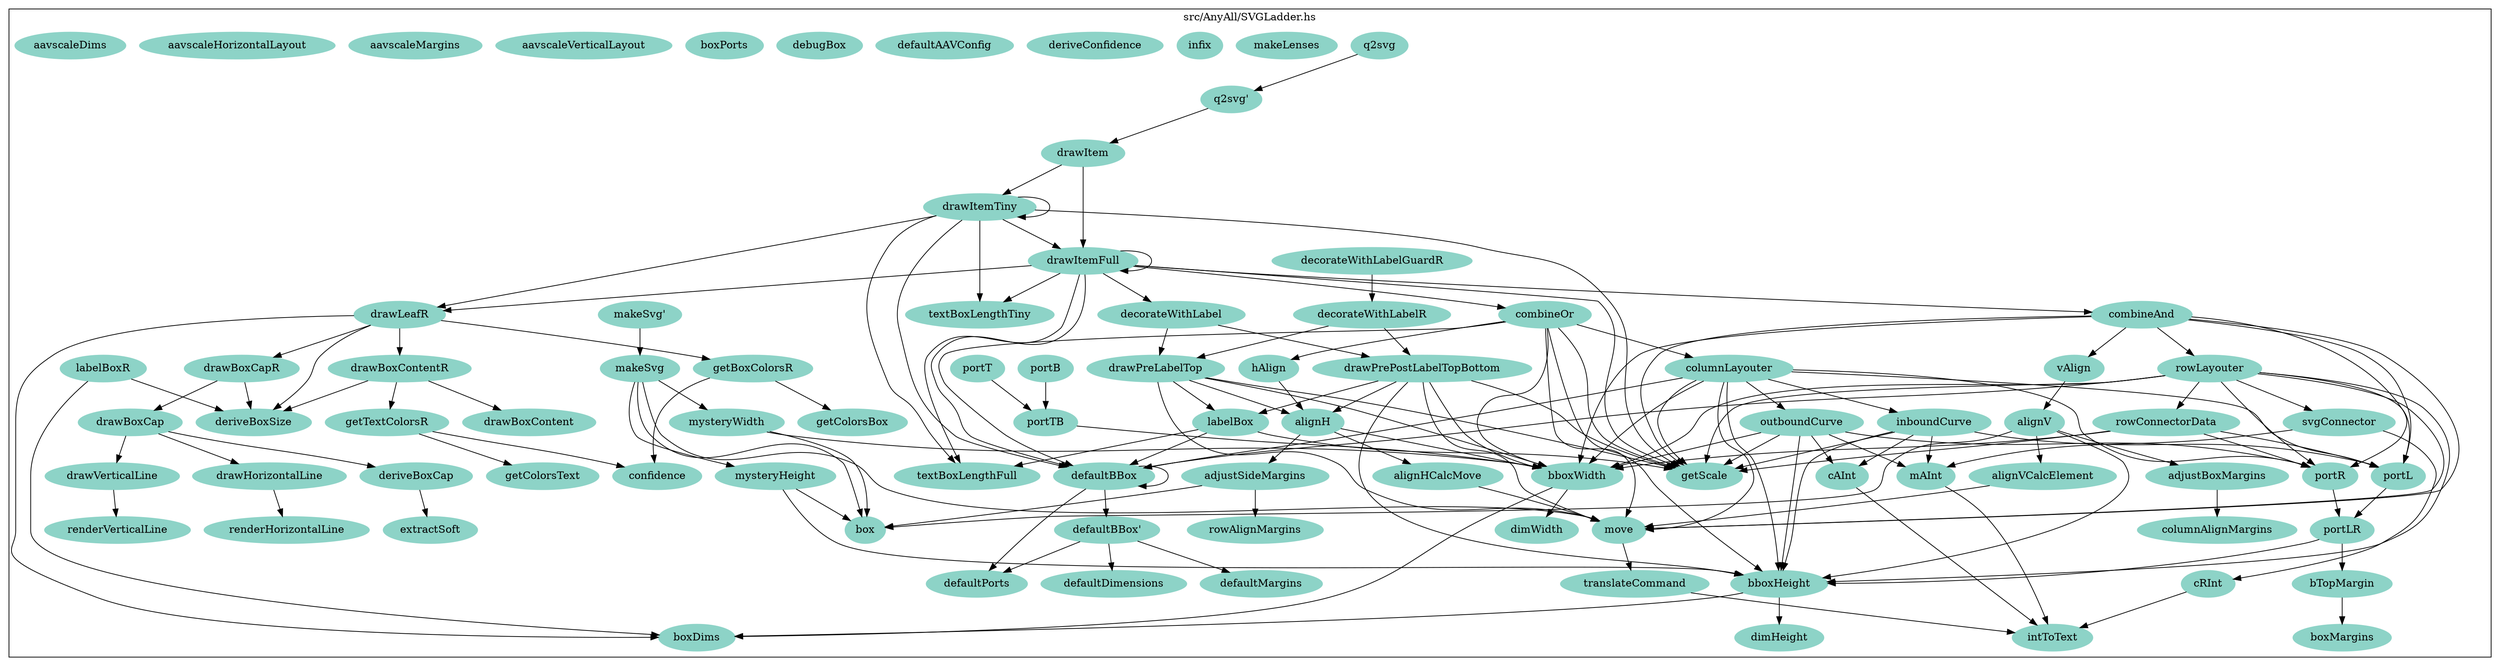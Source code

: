 strict digraph deps {
  node [colorscheme=set312, style=filled];

   subgraph cluster_1 {
     label = "src/AnyAll/SVGLadder.hs";
     "vAlign" [label= "vAlign", color=1];
     "translateCommand" [label= "translateCommand", color=1];
     "textBoxLengthTiny" [label= "textBoxLengthTiny", color=1];
     "textBoxLengthFull" [label= "textBoxLengthFull", color=1];
     "svgConnector" [label= "svgConnector", color=1];
     "rowLayouter" [label= "rowLayouter", color=1];
     "rowConnectorData" [label= "rowConnectorData", color=1];
     "rowAlignMargins" [label= "rowAlignMargins", color=1];
     "renderVerticalLine" [label= "renderVerticalLine", color=1];
     "renderHorizontalLine" [label= "renderHorizontalLine", color=1];
     "q2svg\'" [label= "q2svg\'", color=1];
     "q2svg" [label= "q2svg", color=1];
     "portTB" [label= "portTB", color=1];
     "portT" [label= "portT", color=1];
     "portR" [label= "portR", color=1];
     "portLR" [label= "portLR", color=1];
     "portL" [label= "portL", color=1];
     "portB" [label= "portB", color=1];
     "outboundCurve" [label= "outboundCurve", color=1];
     "mysteryWidth" [label= "mysteryWidth", color=1];
     "mysteryHeight" [label= "mysteryHeight", color=1];
     "move" [label= "move", color=1];
     "makeSvg\'" [label= "makeSvg\'", color=1];
     "makeSvg" [label= "makeSvg", color=1];
     "makeLenses" [label= "makeLenses", color=1];
     "mAInt" [label= "mAInt", color=1];
     "labelBoxR" [label= "labelBoxR", color=1];
     "labelBox" [label= "labelBox", color=1];
     "intToText" [label= "intToText", color=1];
     "infix" [label= "infix", color=1];
     "inboundCurve" [label= "inboundCurve", color=1];
     "hAlign" [label= "hAlign", color=1];
     "getTextColorsR" [label= "getTextColorsR", color=1];
     "getScale" [label= "getScale", color=1];
     "getColorsText" [label= "getColorsText", color=1];
     "getColorsBox" [label= "getColorsBox", color=1];
     "getBoxColorsR" [label= "getBoxColorsR", color=1];
     "extractSoft" [label= "extractSoft", color=1];
     "drawVerticalLine" [label= "drawVerticalLine", color=1];
     "drawPrePostLabelTopBottom" [label= "drawPrePostLabelTopBottom", color=1];
     "drawPreLabelTop" [label= "drawPreLabelTop", color=1];
     "drawLeafR" [label= "drawLeafR", color=1];
     "drawItemTiny" [label= "drawItemTiny", color=1];
     "drawItemFull" [label= "drawItemFull", color=1];
     "drawItem" [label= "drawItem", color=1];
     "drawHorizontalLine" [label= "drawHorizontalLine", color=1];
     "drawBoxContentR" [label= "drawBoxContentR", color=1];
     "drawBoxContent" [label= "drawBoxContent", color=1];
     "drawBoxCapR" [label= "drawBoxCapR", color=1];
     "drawBoxCap" [label= "drawBoxCap", color=1];
     "dimWidth" [label= "dimWidth", color=1];
     "dimHeight" [label= "dimHeight", color=1];
     "deriveConfidence" [label= "deriveConfidence", color=1];
     "deriveBoxSize" [label= "deriveBoxSize", color=1];
     "deriveBoxCap" [label= "deriveBoxCap", color=1];
     "defaultPorts" [label= "defaultPorts", color=1];
     "defaultMargins" [label= "defaultMargins", color=1];
     "defaultDimensions" [label= "defaultDimensions", color=1];
     "defaultBBox\'" [label= "defaultBBox\'", color=1];
     "defaultBBox" [label= "defaultBBox", color=1];
     "defaultAAVConfig" [label= "defaultAAVConfig", color=1];
     "decorateWithLabelR" [label= "decorateWithLabelR", color=1];
     "decorateWithLabelGuardR" [label= "decorateWithLabelGuardR", color=1];
     "decorateWithLabel" [label= "decorateWithLabel", color=1];
     "debugBox" [label= "debugBox", color=1];
     "confidence" [label= "confidence", color=1];
     "combineOr" [label= "combineOr", color=1];
     "combineAnd" [label= "combineAnd", color=1];
     "columnLayouter" [label= "columnLayouter", color=1];
     "columnAlignMargins" [label= "columnAlignMargins", color=1];
     "cRInt" [label= "cRInt", color=1];
     "cAInt" [label= "cAInt", color=1];
     "boxPorts" [label= "boxPorts", color=1];
     "boxMargins" [label= "boxMargins", color=1];
     "boxDims" [label= "boxDims", color=1];
     "box" [label= "box", color=1];
     "bboxWidth" [label= "bboxWidth", color=1];
     "bboxHeight" [label= "bboxHeight", color=1];
     "bTopMargin" [label= "bTopMargin", color=1];
     "alignVCalcElement" [label= "alignVCalcElement", color=1];
     "alignV" [label= "alignV", color=1];
     "alignHCalcMove" [label= "alignHCalcMove", color=1];
     "alignH" [label= "alignH", color=1];
     "adjustSideMargins" [label= "adjustSideMargins", color=1];
     "adjustBoxMargins" [label= "adjustBoxMargins", color=1];
     "aavscaleVerticalLayout" [label= "aavscaleVerticalLayout", color=1];
     "aavscaleMargins" [label= "aavscaleMargins", color=1];
     "aavscaleHorizontalLayout" [label= "aavscaleHorizontalLayout", color=1];
     "aavscaleDims" [label= "aavscaleDims", color=1];
   }

"adjustBoxMargins" -> "columnAlignMargins";
"adjustSideMargins" -> "box";
"adjustSideMargins" -> "rowAlignMargins";
"alignH" -> "adjustSideMargins";
"alignH" -> "alignHCalcMove";
"alignH" -> "bboxWidth";
"alignHCalcMove" -> "move";
"alignV" -> "adjustBoxMargins";
"alignV" -> "alignVCalcElement";
"alignV" -> "bboxHeight";
"alignV" -> "box";
"alignVCalcElement" -> "move";
"bTopMargin" -> "boxMargins";
"bboxHeight" -> "boxDims";
"bboxHeight" -> "dimHeight";
"bboxWidth" -> "boxDims";
"bboxWidth" -> "dimWidth";
"cAInt" -> "intToText";
"cRInt" -> "intToText";
"columnLayouter" -> "bboxHeight";
"columnLayouter" -> "bboxWidth";
"columnLayouter" -> "defaultBBox";
"columnLayouter" -> "getScale";
"columnLayouter" -> "inboundCurve";
"columnLayouter" -> "move";
"columnLayouter" -> "outboundCurve";
"columnLayouter" -> "portL";
"columnLayouter" -> "portR";
"combineAnd" -> "bboxWidth";
"combineAnd" -> "getScale";
"combineAnd" -> "move";
"combineAnd" -> "portL";
"combineAnd" -> "portR";
"combineAnd" -> "rowLayouter";
"combineAnd" -> "vAlign";
"combineOr" -> "bboxHeight";
"combineOr" -> "bboxWidth";
"combineOr" -> "columnLayouter";
"combineOr" -> "defaultBBox";
"combineOr" -> "getScale";
"combineOr" -> "hAlign";
"combineOr" -> "move";
"decorateWithLabel" -> "drawPreLabelTop";
"decorateWithLabel" -> "drawPrePostLabelTopBottom";
"decorateWithLabelGuardR" -> "decorateWithLabelR";
"decorateWithLabelR" -> "drawPreLabelTop";
"decorateWithLabelR" -> "drawPrePostLabelTopBottom";
"defaultBBox" -> "defaultBBox";
"defaultBBox" -> "defaultBBox\'";
"defaultBBox" -> "defaultPorts";
"defaultBBox\'" -> "defaultDimensions";
"defaultBBox\'" -> "defaultMargins";
"defaultBBox\'" -> "defaultPorts";
"deriveBoxCap" -> "extractSoft";
"drawBoxCap" -> "deriveBoxCap";
"drawBoxCap" -> "drawHorizontalLine";
"drawBoxCap" -> "drawVerticalLine";
"drawBoxCapR" -> "deriveBoxSize";
"drawBoxCapR" -> "drawBoxCap";
"drawBoxContentR" -> "deriveBoxSize";
"drawBoxContentR" -> "drawBoxContent";
"drawBoxContentR" -> "getTextColorsR";
"drawHorizontalLine" -> "renderHorizontalLine";
"drawItem" -> "drawItemFull";
"drawItem" -> "drawItemTiny";
"drawItemFull" -> "combineAnd";
"drawItemFull" -> "combineOr";
"drawItemFull" -> "decorateWithLabel";
"drawItemFull" -> "defaultBBox";
"drawItemFull" -> "drawItemFull";
"drawItemFull" -> "drawLeafR";
"drawItemFull" -> "getScale";
"drawItemFull" -> "textBoxLengthFull";
"drawItemFull" -> "textBoxLengthTiny";
"drawItemTiny" -> "defaultBBox";
"drawItemTiny" -> "drawItemFull";
"drawItemTiny" -> "drawItemTiny";
"drawItemTiny" -> "drawLeafR";
"drawItemTiny" -> "getScale";
"drawItemTiny" -> "textBoxLengthFull";
"drawItemTiny" -> "textBoxLengthTiny";
"drawLeafR" -> "boxDims";
"drawLeafR" -> "deriveBoxSize";
"drawLeafR" -> "drawBoxCapR";
"drawLeafR" -> "drawBoxContentR";
"drawLeafR" -> "getBoxColorsR";
"drawPreLabelTop" -> "alignH";
"drawPreLabelTop" -> "bboxWidth";
"drawPreLabelTop" -> "getScale";
"drawPreLabelTop" -> "labelBox";
"drawPreLabelTop" -> "move";
"drawPrePostLabelTopBottom" -> "alignH";
"drawPrePostLabelTopBottom" -> "bboxHeight";
"drawPrePostLabelTopBottom" -> "bboxWidth";
"drawPrePostLabelTopBottom" -> "getScale";
"drawPrePostLabelTopBottom" -> "labelBox";
"drawPrePostLabelTopBottom" -> "move";
"drawVerticalLine" -> "renderVerticalLine";
"getBoxColorsR" -> "confidence";
"getBoxColorsR" -> "getColorsBox";
"getTextColorsR" -> "confidence";
"getTextColorsR" -> "getColorsText";
"hAlign" -> "alignH";
"inboundCurve" -> "bboxHeight";
"inboundCurve" -> "cAInt";
"inboundCurve" -> "getScale";
"inboundCurve" -> "mAInt";
"inboundCurve" -> "portL";
"labelBox" -> "defaultBBox";
"labelBox" -> "getScale";
"labelBox" -> "textBoxLengthFull";
"labelBoxR" -> "boxDims";
"labelBoxR" -> "deriveBoxSize";
"mAInt" -> "intToText";
"makeSvg" -> "box";
"makeSvg" -> "move";
"makeSvg" -> "mysteryHeight";
"makeSvg" -> "mysteryWidth";
"makeSvg\'" -> "makeSvg";
"move" -> "translateCommand";
"mysteryHeight" -> "bboxHeight";
"mysteryHeight" -> "box";
"mysteryWidth" -> "bboxWidth";
"mysteryWidth" -> "box";
"outboundCurve" -> "bboxHeight";
"outboundCurve" -> "bboxWidth";
"outboundCurve" -> "cAInt";
"outboundCurve" -> "getScale";
"outboundCurve" -> "mAInt";
"outboundCurve" -> "portR";
"portB" -> "portTB";
"portL" -> "portLR";
"portLR" -> "bTopMargin";
"portLR" -> "bboxHeight";
"portR" -> "portLR";
"portT" -> "portTB";
"portTB" -> "bboxWidth";
"q2svg" -> "q2svg\'";
"q2svg\'" -> "drawItem";
"rowConnectorData" -> "bboxWidth";
"rowConnectorData" -> "getScale";
"rowConnectorData" -> "portL";
"rowConnectorData" -> "portR";
"rowLayouter" -> "bboxHeight";
"rowLayouter" -> "bboxWidth";
"rowLayouter" -> "defaultBBox";
"rowLayouter" -> "getScale";
"rowLayouter" -> "move";
"rowLayouter" -> "portL";
"rowLayouter" -> "portR";
"rowLayouter" -> "rowConnectorData";
"rowLayouter" -> "svgConnector";
"svgConnector" -> "cRInt";
"svgConnector" -> "mAInt";
"translateCommand" -> "intToText";
"vAlign" -> "alignV";
}
